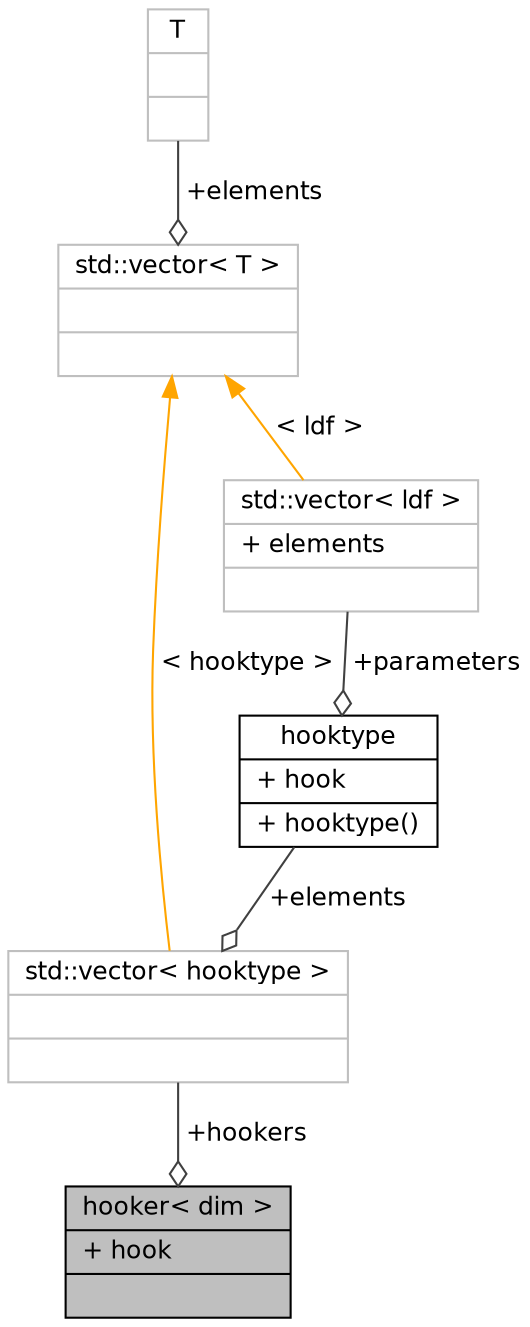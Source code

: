 digraph "hooker&lt; dim &gt;"
{
 // INTERACTIVE_SVG=YES
 // LATEX_PDF_SIZE
  bgcolor="transparent";
  edge [fontname="Helvetica",fontsize="12",labelfontname="Helvetica",labelfontsize="12"];
  node [fontname="Helvetica",fontsize="12",shape=record];
  Node1 [label="{hooker\< dim \>\n|+ hook\l|}",height=0.2,width=0.4,color="black", fillcolor="grey75", style="filled", fontcolor="black",tooltip="This structure implements the hooks with the hooktypes."];
  Node2 -> Node1 [color="grey25",fontsize="12",style="solid",label=" +hookers" ,arrowhead="odiamond",fontname="Helvetica"];
  Node2 [label="{std::vector\< hooktype \>\n||}",height=0.2,width=0.4,color="grey75",tooltip=" "];
  Node3 -> Node2 [color="grey25",fontsize="12",style="solid",label=" +elements" ,arrowhead="odiamond",fontname="Helvetica"];
  Node3 [label="{hooktype\n|+ hook\l|+ hooktype()\l}",height=0.2,width=0.4,color="black",URL="$structhooktype.html",tooltip="This structure defines what hooks ought to be called with what parameters."];
  Node4 -> Node3 [color="grey25",fontsize="12",style="solid",label=" +parameters" ,arrowhead="odiamond",fontname="Helvetica"];
  Node4 [label="{std::vector\< ldf \>\n|+ elements\l|}",height=0.2,width=0.4,color="grey75",tooltip=" "];
  Node5 -> Node4 [dir="back",color="orange",fontsize="12",style="solid",label=" \< ldf \>" ,fontname="Helvetica"];
  Node5 [label="{std::vector\< T \>\n||}",height=0.2,width=0.4,color="grey75",tooltip="STL class."];
  Node6 -> Node5 [color="grey25",fontsize="12",style="solid",label=" +elements" ,arrowhead="odiamond",fontname="Helvetica"];
  Node6 [label="{T\n||}",height=0.2,width=0.4,color="grey75",tooltip=" "];
  Node5 -> Node2 [dir="back",color="orange",fontsize="12",style="solid",label=" \< hooktype \>" ,fontname="Helvetica"];
}
